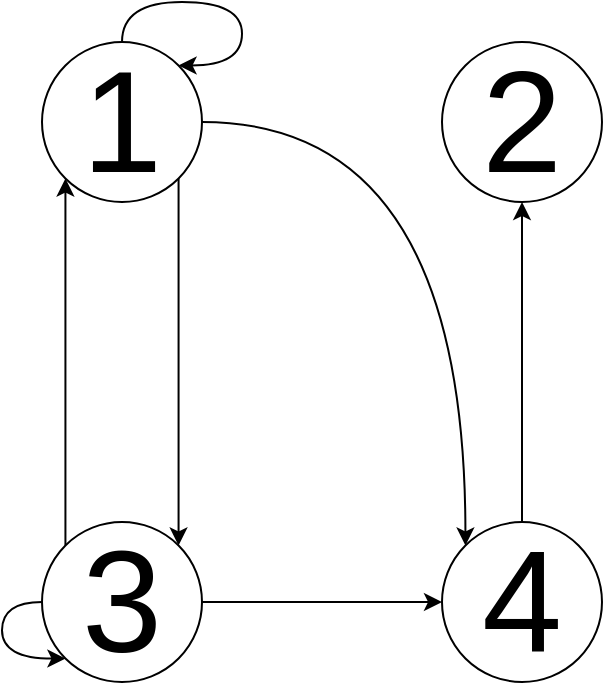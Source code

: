 <mxfile version="12.3.2" type="device" pages="1"><diagram id="1X4OCwj18ag8Gt_SLNlY" name="Page-1"><mxGraphModel dx="881" dy="427" grid="0" gridSize="10" guides="1" tooltips="1" connect="1" arrows="1" fold="1" page="1" pageScale="1" pageWidth="827" pageHeight="1169" math="0" shadow="0"><root><mxCell id="0"/><mxCell id="1" parent="0"/><mxCell id="SPVvHxQOrzKYXYoiHvlv-5" style="edgeStyle=orthogonalEdgeStyle;rounded=0;orthogonalLoop=1;jettySize=auto;html=1;entryX=1;entryY=0;entryDx=0;entryDy=0;exitX=1;exitY=1;exitDx=0;exitDy=0;" edge="1" parent="1" source="SPVvHxQOrzKYXYoiHvlv-1" target="SPVvHxQOrzKYXYoiHvlv-3"><mxGeometry relative="1" as="geometry"/></mxCell><mxCell id="SPVvHxQOrzKYXYoiHvlv-9" style="edgeStyle=orthogonalEdgeStyle;rounded=0;orthogonalLoop=1;jettySize=auto;html=1;entryX=0;entryY=0;entryDx=0;entryDy=0;curved=1;" edge="1" parent="1" source="SPVvHxQOrzKYXYoiHvlv-1" target="SPVvHxQOrzKYXYoiHvlv-4"><mxGeometry relative="1" as="geometry"/></mxCell><mxCell id="SPVvHxQOrzKYXYoiHvlv-1" value="&lt;font style=&quot;font-size: 72px&quot;&gt;1&lt;/font&gt;" style="ellipse;whiteSpace=wrap;html=1;aspect=fixed;" vertex="1" parent="1"><mxGeometry x="40" y="40" width="80" height="80" as="geometry"/></mxCell><mxCell id="SPVvHxQOrzKYXYoiHvlv-2" value="&lt;font style=&quot;font-size: 72px&quot;&gt;2&lt;/font&gt;" style="ellipse;whiteSpace=wrap;html=1;aspect=fixed;" vertex="1" parent="1"><mxGeometry x="240" y="40" width="80" height="80" as="geometry"/></mxCell><mxCell id="SPVvHxQOrzKYXYoiHvlv-7" style="edgeStyle=orthogonalEdgeStyle;rounded=0;orthogonalLoop=1;jettySize=auto;html=1;exitX=0;exitY=0;exitDx=0;exitDy=0;entryX=0;entryY=1;entryDx=0;entryDy=0;" edge="1" parent="1" source="SPVvHxQOrzKYXYoiHvlv-3" target="SPVvHxQOrzKYXYoiHvlv-1"><mxGeometry relative="1" as="geometry"/></mxCell><mxCell id="SPVvHxQOrzKYXYoiHvlv-11" style="edgeStyle=orthogonalEdgeStyle;rounded=0;orthogonalLoop=1;jettySize=auto;html=1;entryX=0;entryY=0.5;entryDx=0;entryDy=0;" edge="1" parent="1" source="SPVvHxQOrzKYXYoiHvlv-3" target="SPVvHxQOrzKYXYoiHvlv-4"><mxGeometry relative="1" as="geometry"/></mxCell><mxCell id="SPVvHxQOrzKYXYoiHvlv-3" value="&lt;font style=&quot;font-size: 72px&quot;&gt;3&lt;/font&gt;" style="ellipse;whiteSpace=wrap;html=1;aspect=fixed;" vertex="1" parent="1"><mxGeometry x="40" y="280" width="80" height="80" as="geometry"/></mxCell><mxCell id="SPVvHxQOrzKYXYoiHvlv-10" style="edgeStyle=orthogonalEdgeStyle;rounded=0;orthogonalLoop=1;jettySize=auto;html=1;entryX=0.5;entryY=1;entryDx=0;entryDy=0;" edge="1" parent="1" source="SPVvHxQOrzKYXYoiHvlv-4" target="SPVvHxQOrzKYXYoiHvlv-2"><mxGeometry relative="1" as="geometry"/></mxCell><mxCell id="SPVvHxQOrzKYXYoiHvlv-4" value="&lt;font style=&quot;font-size: 72px&quot;&gt;4&lt;/font&gt;" style="ellipse;whiteSpace=wrap;html=1;aspect=fixed;" vertex="1" parent="1"><mxGeometry x="240" y="280" width="80" height="80" as="geometry"/></mxCell><mxCell id="SPVvHxQOrzKYXYoiHvlv-6" style="edgeStyle=orthogonalEdgeStyle;rounded=0;orthogonalLoop=1;jettySize=auto;html=1;entryX=1;entryY=0;entryDx=0;entryDy=0;curved=1;" edge="1" parent="1" source="SPVvHxQOrzKYXYoiHvlv-1" target="SPVvHxQOrzKYXYoiHvlv-1"><mxGeometry relative="1" as="geometry"><Array as="points"><mxPoint x="80" y="20"/><mxPoint x="140" y="20"/><mxPoint x="140" y="52"/></Array></mxGeometry></mxCell><mxCell id="SPVvHxQOrzKYXYoiHvlv-8" style="edgeStyle=orthogonalEdgeStyle;rounded=0;orthogonalLoop=1;jettySize=auto;html=1;entryX=0;entryY=1;entryDx=0;entryDy=0;exitX=0;exitY=0.5;exitDx=0;exitDy=0;curved=1;" edge="1" parent="1" source="SPVvHxQOrzKYXYoiHvlv-3" target="SPVvHxQOrzKYXYoiHvlv-3"><mxGeometry relative="1" as="geometry"><Array as="points"><mxPoint x="20" y="320"/><mxPoint x="20" y="348"/></Array></mxGeometry></mxCell></root></mxGraphModel></diagram></mxfile>